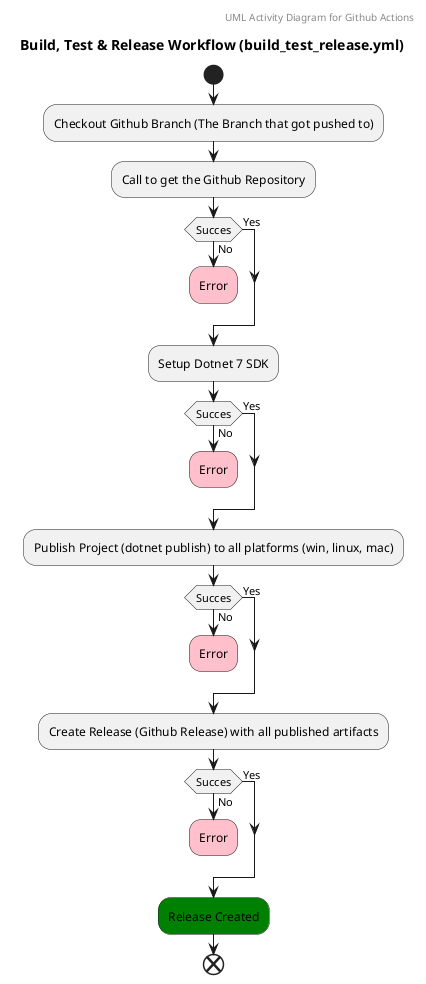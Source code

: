 @startuml
header UML Activity Diagram for Github Actions
title Build, Test & Release Workflow (build_test_release.yml)

start 
:Checkout Github Branch (The Branch that got pushed to);
:Call to get the Github Repository;


if(Succes) then (No)
    #pink:Error;
    kill
else (Yes)
endif


:Setup Dotnet 7 SDK;

if(Succes) then (No)
    #pink:Error;
    kill
else (Yes)
endif

:Publish Project (dotnet publish) to all platforms (win, linux, mac);

if(Succes) then (No)
    #pink:Error;
    kill
else (Yes)
endif

:Create Release (Github Release) with all published artifacts;

if(Succes) then (No)
    #pink:Error;
    kill
else (Yes)
endif

#green:Release Created;

end
@enduml


